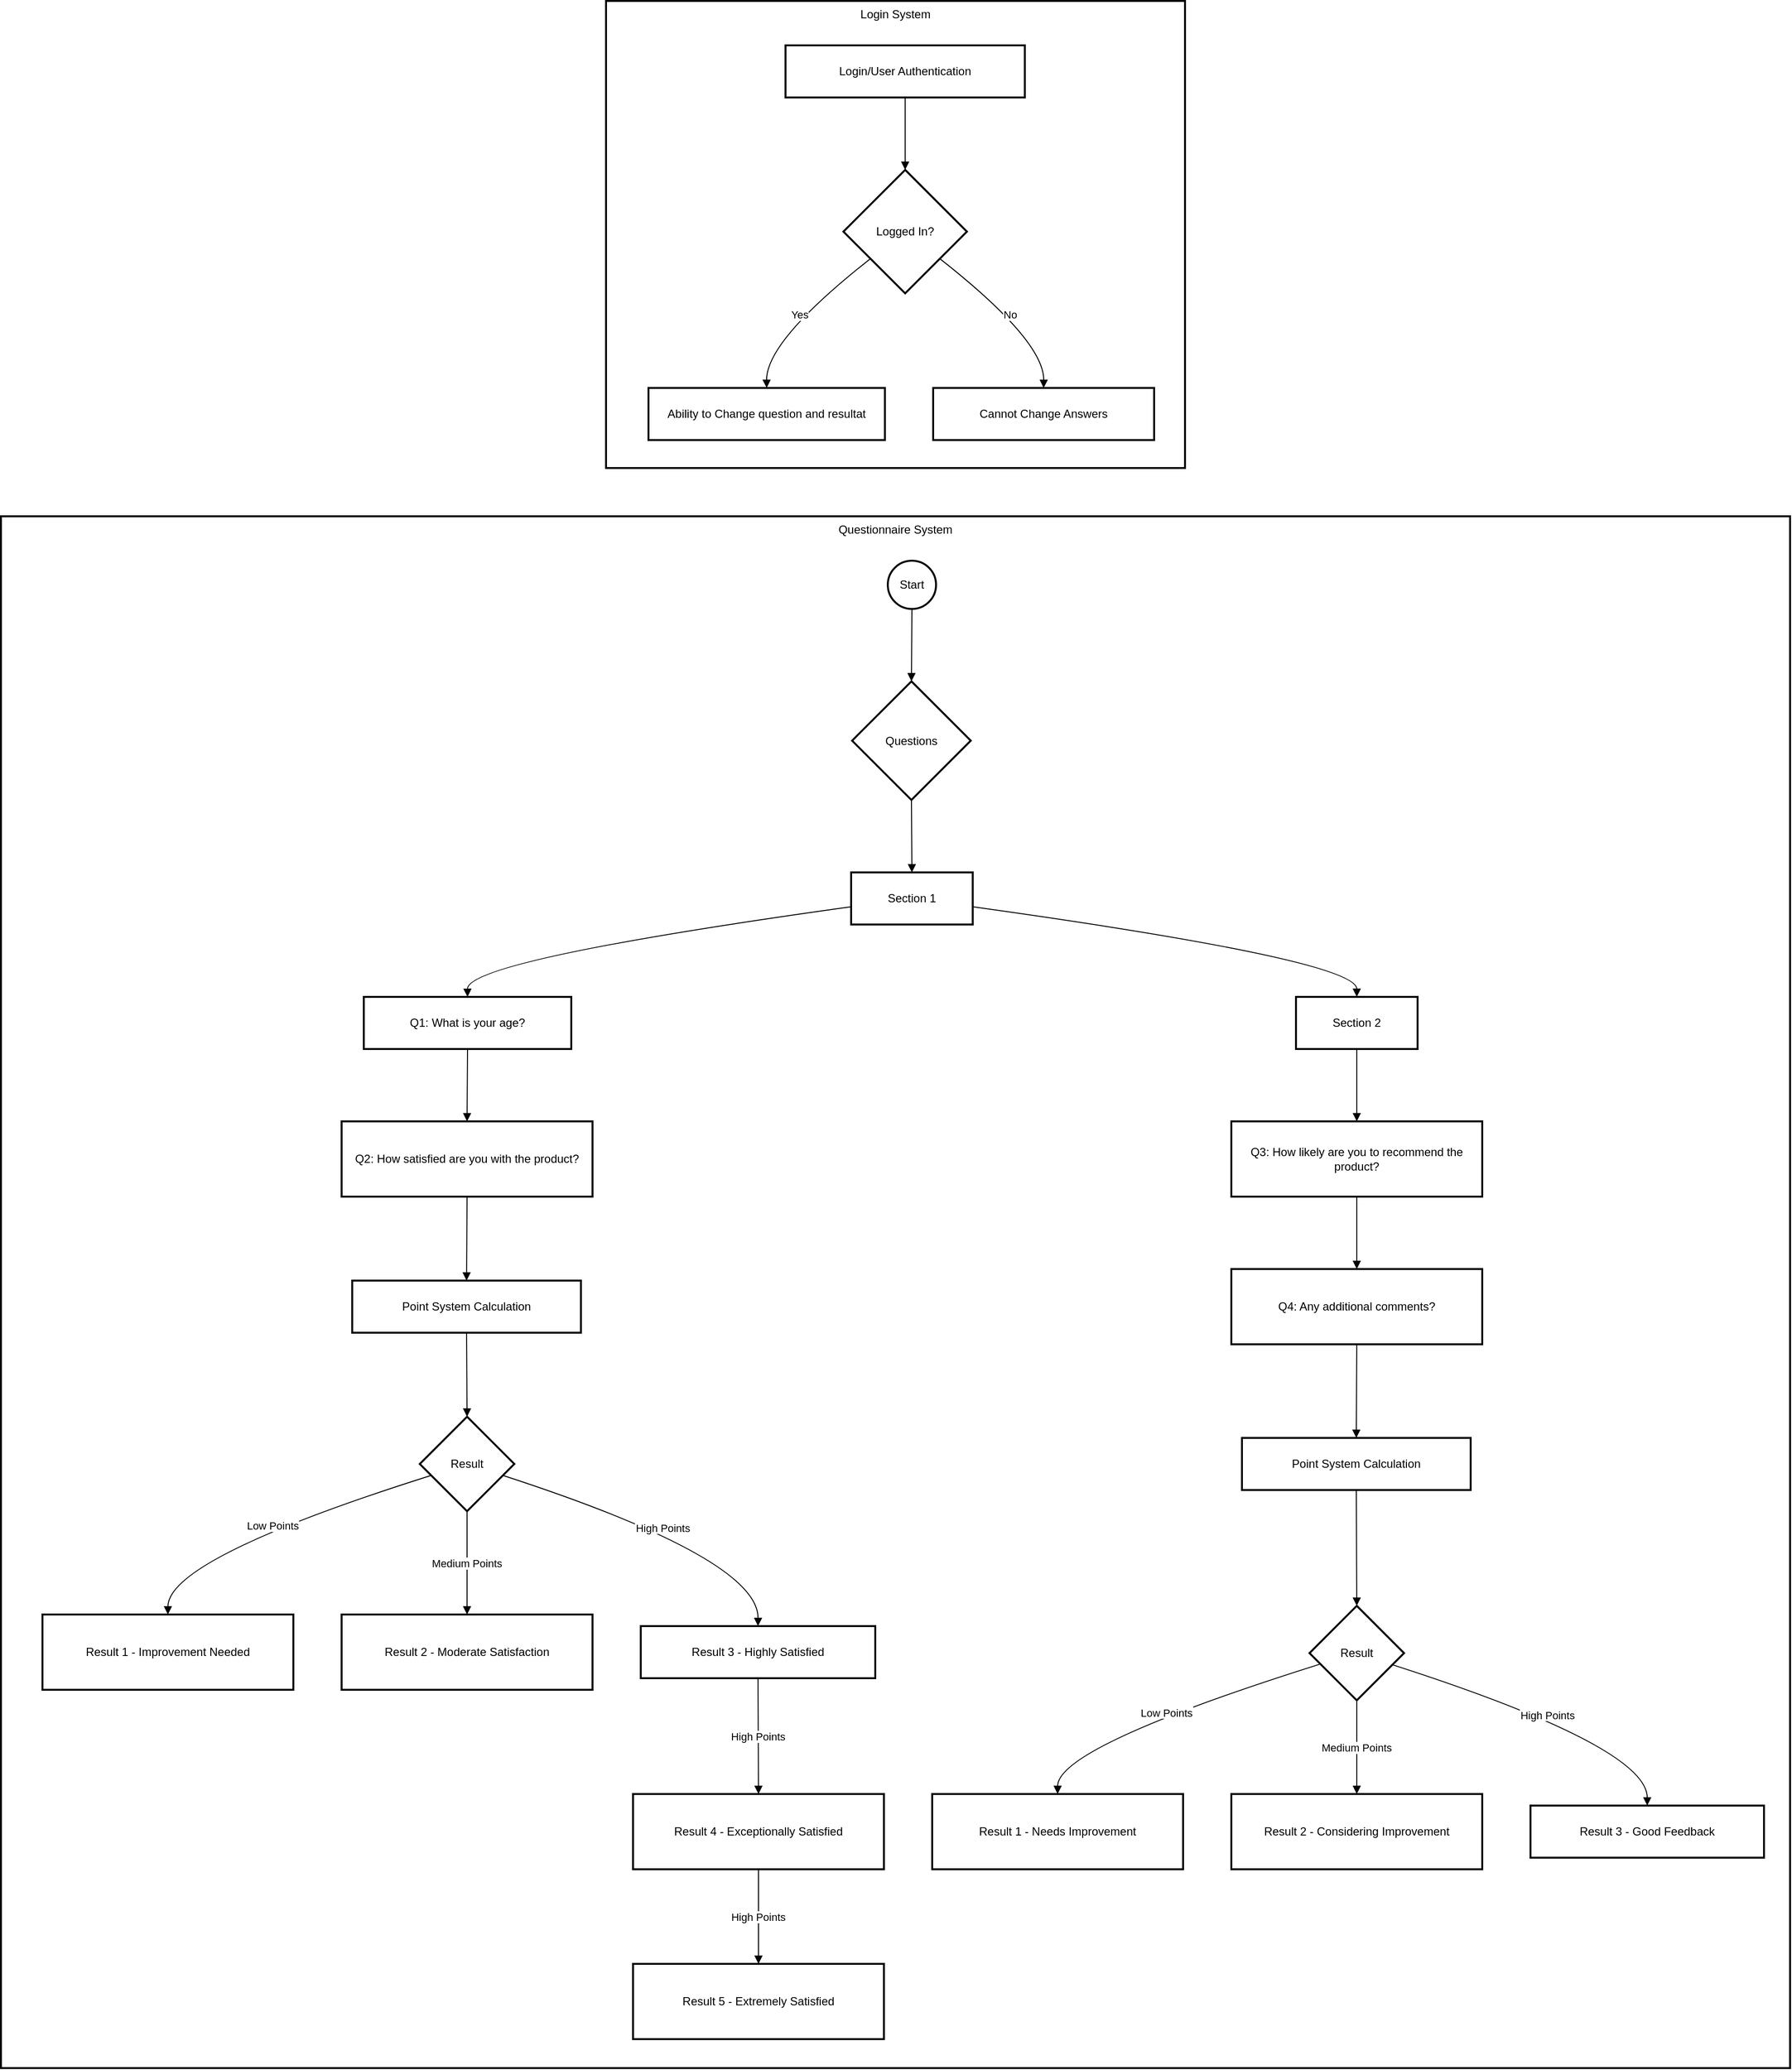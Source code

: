 <mxfile version="26.0.13">
  <diagram name="Page-1" id="SebMKhNIaY3ZdM7P4zVU">
    <mxGraphModel dx="1257" dy="620" grid="1" gridSize="10" guides="1" tooltips="1" connect="1" arrows="1" fold="1" page="1" pageScale="1" pageWidth="827" pageHeight="1169" math="0" shadow="0">
      <root>
        <mxCell id="0" />
        <mxCell id="1" parent="0" />
        <mxCell id="2" value="Login System" style="whiteSpace=wrap;strokeWidth=2;verticalAlign=top;" parent="1" vertex="1">
          <mxGeometry x="635" y="8" width="600" height="484" as="geometry" />
        </mxCell>
        <mxCell id="3" value="Login/User Authentication" style="whiteSpace=wrap;strokeWidth=2;" parent="2" vertex="1">
          <mxGeometry x="186" y="46" width="248" height="54" as="geometry" />
        </mxCell>
        <mxCell id="4" value="Logged In?" style="rhombus;strokeWidth=2;whiteSpace=wrap;" parent="2" vertex="1">
          <mxGeometry x="246" y="175" width="128" height="128" as="geometry" />
        </mxCell>
        <mxCell id="5" value="Ability to Change question and resultat" style="whiteSpace=wrap;strokeWidth=2;" parent="2" vertex="1">
          <mxGeometry x="44" y="401" width="245" height="54" as="geometry" />
        </mxCell>
        <mxCell id="6" value="Cannot Change Answers" style="whiteSpace=wrap;strokeWidth=2;" parent="2" vertex="1">
          <mxGeometry x="339" y="401" width="229" height="54" as="geometry" />
        </mxCell>
        <mxCell id="7" value="" style="curved=1;startArrow=none;endArrow=block;exitX=0.5;exitY=0.99;entryX=0.5;entryY=0;" parent="2" source="3" target="4" edge="1">
          <mxGeometry relative="1" as="geometry">
            <Array as="points" />
          </mxGeometry>
        </mxCell>
        <mxCell id="8" value="Yes" style="curved=1;startArrow=none;endArrow=block;exitX=0;exitY=0.89;entryX=0.5;entryY=0;" parent="2" source="4" target="5" edge="1">
          <mxGeometry relative="1" as="geometry">
            <Array as="points">
              <mxPoint x="166" y="352" />
            </Array>
          </mxGeometry>
        </mxCell>
        <mxCell id="9" value="No" style="curved=1;startArrow=none;endArrow=block;exitX=1;exitY=0.89;entryX=0.5;entryY=0;" parent="2" source="4" target="6" edge="1">
          <mxGeometry relative="1" as="geometry">
            <Array as="points">
              <mxPoint x="454" y="352" />
            </Array>
          </mxGeometry>
        </mxCell>
        <mxCell id="10" value="Questionnaire System" style="whiteSpace=wrap;strokeWidth=2;verticalAlign=top;" parent="1" vertex="1">
          <mxGeometry x="8" y="542" width="1854" height="1608" as="geometry" />
        </mxCell>
        <mxCell id="11" value="Start" style="ellipse;aspect=fixed;strokeWidth=2;whiteSpace=wrap;" parent="10" vertex="1">
          <mxGeometry x="919" y="46" width="50" height="50" as="geometry" />
        </mxCell>
        <mxCell id="12" value="Questions" style="rhombus;strokeWidth=2;whiteSpace=wrap;" parent="10" vertex="1">
          <mxGeometry x="882" y="171" width="123" height="123" as="geometry" />
        </mxCell>
        <mxCell id="13" value="Section 1" style="whiteSpace=wrap;strokeWidth=2;" parent="10" vertex="1">
          <mxGeometry x="881" y="369" width="126" height="54" as="geometry" />
        </mxCell>
        <mxCell id="14" value="Q1: What is your age?" style="whiteSpace=wrap;strokeWidth=2;" parent="10" vertex="1">
          <mxGeometry x="376" y="498" width="215" height="54" as="geometry" />
        </mxCell>
        <mxCell id="15" value="Q2: How satisfied are you with the product?" style="whiteSpace=wrap;strokeWidth=2;" parent="10" vertex="1">
          <mxGeometry x="353" y="627" width="260" height="78" as="geometry" />
        </mxCell>
        <mxCell id="16" value="Point System Calculation" style="whiteSpace=wrap;strokeWidth=2;" parent="10" vertex="1">
          <mxGeometry x="364" y="792" width="237" height="54" as="geometry" />
        </mxCell>
        <mxCell id="17" value="Result" style="rhombus;strokeWidth=2;whiteSpace=wrap;" parent="10" vertex="1">
          <mxGeometry x="434" y="933" width="98" height="98" as="geometry" />
        </mxCell>
        <mxCell id="18" value="Result 1 - Improvement Needed" style="whiteSpace=wrap;strokeWidth=2;" parent="10" vertex="1">
          <mxGeometry x="43" y="1138" width="260" height="78" as="geometry" />
        </mxCell>
        <mxCell id="19" value="Result 2 - Moderate Satisfaction" style="whiteSpace=wrap;strokeWidth=2;" parent="10" vertex="1">
          <mxGeometry x="353" y="1138" width="260" height="78" as="geometry" />
        </mxCell>
        <mxCell id="20" value="Result 3 - Highly Satisfied" style="whiteSpace=wrap;strokeWidth=2;" parent="10" vertex="1">
          <mxGeometry x="663" y="1150" width="243" height="54" as="geometry" />
        </mxCell>
        <mxCell id="21" value="Result 4 - Exceptionally Satisfied" style="whiteSpace=wrap;strokeWidth=2;" parent="10" vertex="1">
          <mxGeometry x="655" y="1324" width="260" height="78" as="geometry" />
        </mxCell>
        <mxCell id="22" value="Result 5 - Extremely Satisfied" style="whiteSpace=wrap;strokeWidth=2;" parent="10" vertex="1">
          <mxGeometry x="655" y="1500" width="260" height="78" as="geometry" />
        </mxCell>
        <mxCell id="23" value="Section 2" style="whiteSpace=wrap;strokeWidth=2;" parent="10" vertex="1">
          <mxGeometry x="1342" y="498" width="126" height="54" as="geometry" />
        </mxCell>
        <mxCell id="24" value="Q3: How likely are you to recommend the product?" style="whiteSpace=wrap;strokeWidth=2;" parent="10" vertex="1">
          <mxGeometry x="1275" y="627" width="260" height="78" as="geometry" />
        </mxCell>
        <mxCell id="25" value="Q4: Any additional comments?" style="whiteSpace=wrap;strokeWidth=2;" parent="10" vertex="1">
          <mxGeometry x="1275" y="780" width="260" height="78" as="geometry" />
        </mxCell>
        <mxCell id="26" value="Point System Calculation" style="whiteSpace=wrap;strokeWidth=2;" parent="10" vertex="1">
          <mxGeometry x="1286" y="955" width="237" height="54" as="geometry" />
        </mxCell>
        <mxCell id="27" value="Result" style="rhombus;strokeWidth=2;whiteSpace=wrap;" parent="10" vertex="1">
          <mxGeometry x="1356" y="1129" width="98" height="98" as="geometry" />
        </mxCell>
        <mxCell id="28" value="Result 1 - Needs Improvement" style="whiteSpace=wrap;strokeWidth=2;" parent="10" vertex="1">
          <mxGeometry x="965" y="1324" width="260" height="78" as="geometry" />
        </mxCell>
        <mxCell id="29" value="Result 2 - Considering Improvement" style="whiteSpace=wrap;strokeWidth=2;" parent="10" vertex="1">
          <mxGeometry x="1275" y="1324" width="260" height="78" as="geometry" />
        </mxCell>
        <mxCell id="30" value="Result 3 - Good Feedback" style="whiteSpace=wrap;strokeWidth=2;" parent="10" vertex="1">
          <mxGeometry x="1585" y="1336" width="242" height="54" as="geometry" />
        </mxCell>
        <mxCell id="31" value="" style="curved=1;startArrow=none;endArrow=block;exitX=0.5;exitY=0.99;entryX=0.5;entryY=0;" parent="10" source="11" target="12" edge="1">
          <mxGeometry relative="1" as="geometry">
            <Array as="points" />
          </mxGeometry>
        </mxCell>
        <mxCell id="32" value="" style="curved=1;startArrow=none;endArrow=block;exitX=0.5;exitY=1;entryX=0.5;entryY=0;" parent="10" source="12" target="13" edge="1">
          <mxGeometry relative="1" as="geometry">
            <Array as="points" />
          </mxGeometry>
        </mxCell>
        <mxCell id="33" value="" style="curved=1;startArrow=none;endArrow=block;exitX=0;exitY=0.66;entryX=0.5;entryY=0;" parent="10" source="13" target="14" edge="1">
          <mxGeometry relative="1" as="geometry">
            <Array as="points">
              <mxPoint x="483" y="460" />
            </Array>
          </mxGeometry>
        </mxCell>
        <mxCell id="34" value="" style="curved=1;startArrow=none;endArrow=block;exitX=0.5;exitY=1;entryX=0.5;entryY=0;" parent="10" source="14" target="15" edge="1">
          <mxGeometry relative="1" as="geometry">
            <Array as="points" />
          </mxGeometry>
        </mxCell>
        <mxCell id="35" value="" style="curved=1;startArrow=none;endArrow=block;exitX=0.5;exitY=1;entryX=0.5;entryY=0;" parent="10" source="15" target="16" edge="1">
          <mxGeometry relative="1" as="geometry">
            <Array as="points" />
          </mxGeometry>
        </mxCell>
        <mxCell id="36" value="" style="curved=1;startArrow=none;endArrow=block;exitX=0.5;exitY=1;entryX=0.5;entryY=0;" parent="10" source="16" target="17" edge="1">
          <mxGeometry relative="1" as="geometry">
            <Array as="points" />
          </mxGeometry>
        </mxCell>
        <mxCell id="37" value="Low Points" style="curved=1;startArrow=none;endArrow=block;exitX=0;exitY=0.66;entryX=0.5;entryY=0.01;" parent="10" source="17" target="18" edge="1">
          <mxGeometry relative="1" as="geometry">
            <Array as="points">
              <mxPoint x="173" y="1080" />
            </Array>
          </mxGeometry>
        </mxCell>
        <mxCell id="38" value="Medium Points" style="curved=1;startArrow=none;endArrow=block;exitX=0.5;exitY=1;entryX=0.5;entryY=0.01;" parent="10" source="17" target="19" edge="1">
          <mxGeometry relative="1" as="geometry">
            <Array as="points" />
          </mxGeometry>
        </mxCell>
        <mxCell id="39" value="High Points" style="curved=1;startArrow=none;endArrow=block;exitX=1;exitY=0.66;entryX=0.5;entryY=0.01;" parent="10" source="17" target="20" edge="1">
          <mxGeometry relative="1" as="geometry">
            <Array as="points">
              <mxPoint x="785" y="1080" />
            </Array>
          </mxGeometry>
        </mxCell>
        <mxCell id="40" value="High Points" style="curved=1;startArrow=none;endArrow=block;exitX=0.5;exitY=1.01;entryX=0.5;entryY=0;" parent="10" source="20" target="21" edge="1">
          <mxGeometry relative="1" as="geometry">
            <Array as="points" />
          </mxGeometry>
        </mxCell>
        <mxCell id="41" value="High Points" style="curved=1;startArrow=none;endArrow=block;exitX=0.5;exitY=1;entryX=0.5;entryY=0;" parent="10" source="21" target="22" edge="1">
          <mxGeometry relative="1" as="geometry">
            <Array as="points" />
          </mxGeometry>
        </mxCell>
        <mxCell id="42" value="" style="curved=1;startArrow=none;endArrow=block;exitX=1;exitY=0.66;entryX=0.5;entryY=0;" parent="10" source="13" target="23" edge="1">
          <mxGeometry relative="1" as="geometry">
            <Array as="points">
              <mxPoint x="1405" y="460" />
            </Array>
          </mxGeometry>
        </mxCell>
        <mxCell id="43" value="" style="curved=1;startArrow=none;endArrow=block;exitX=0.5;exitY=1;entryX=0.5;entryY=0;" parent="10" source="23" target="24" edge="1">
          <mxGeometry relative="1" as="geometry">
            <Array as="points" />
          </mxGeometry>
        </mxCell>
        <mxCell id="44" value="" style="curved=1;startArrow=none;endArrow=block;exitX=0.5;exitY=1;entryX=0.5;entryY=0;" parent="10" source="24" target="25" edge="1">
          <mxGeometry relative="1" as="geometry">
            <Array as="points" />
          </mxGeometry>
        </mxCell>
        <mxCell id="45" value="" style="curved=1;startArrow=none;endArrow=block;exitX=0.5;exitY=1;entryX=0.5;entryY=0;" parent="10" source="25" target="26" edge="1">
          <mxGeometry relative="1" as="geometry">
            <Array as="points" />
          </mxGeometry>
        </mxCell>
        <mxCell id="46" value="" style="curved=1;startArrow=none;endArrow=block;exitX=0.5;exitY=1;entryX=0.5;entryY=0;" parent="10" source="26" target="27" edge="1">
          <mxGeometry relative="1" as="geometry">
            <Array as="points" />
          </mxGeometry>
        </mxCell>
        <mxCell id="47" value="Low Points" style="curved=1;startArrow=none;endArrow=block;exitX=0;exitY=0.65;entryX=0.5;entryY=0;" parent="10" source="27" target="28" edge="1">
          <mxGeometry relative="1" as="geometry">
            <Array as="points">
              <mxPoint x="1095" y="1275" />
            </Array>
          </mxGeometry>
        </mxCell>
        <mxCell id="48" value="Medium Points" style="curved=1;startArrow=none;endArrow=block;exitX=0.5;exitY=0.99;entryX=0.5;entryY=0;" parent="10" source="27" target="29" edge="1">
          <mxGeometry relative="1" as="geometry">
            <Array as="points" />
          </mxGeometry>
        </mxCell>
        <mxCell id="49" value="High Points" style="curved=1;startArrow=none;endArrow=block;exitX=0.99;exitY=0.66;entryX=0.5;entryY=0.01;" parent="10" source="27" target="30" edge="1">
          <mxGeometry relative="1" as="geometry">
            <Array as="points">
              <mxPoint x="1706" y="1275" />
            </Array>
          </mxGeometry>
        </mxCell>
      </root>
    </mxGraphModel>
  </diagram>
</mxfile>
